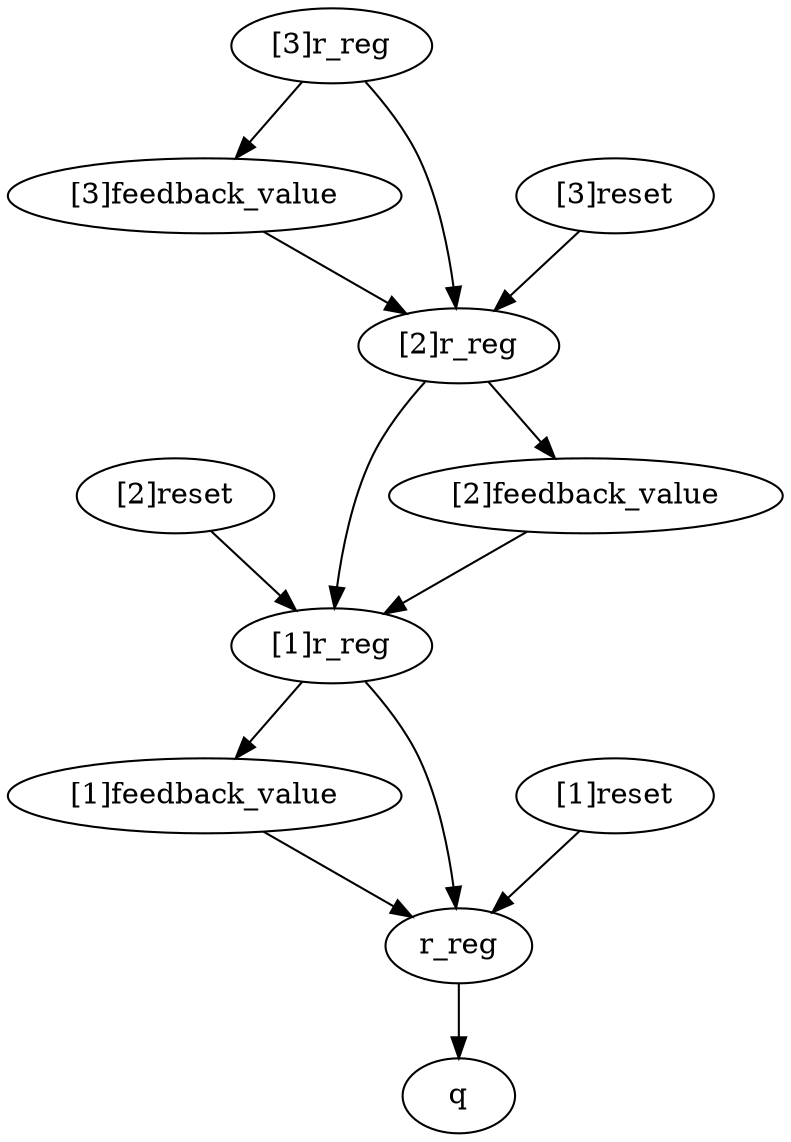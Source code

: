 strict digraph "" {
	"[2]reset"	[complexity=9,
		importance=4.01369893551,
		rank=0.44596654839];
	"[1]r_reg"	[complexity=8,
		importance=1.28767132759,
		rank=0.160958915949];
	"[2]reset" -> "[1]r_reg";
	"[1]feedback_value"	[complexity=5,
		importance=0.849315047264,
		rank=0.169863009453];
	r_reg	[complexity=2,
		importance=0.643835663795,
		rank=0.321917831898];
	"[1]feedback_value" -> r_reg;
	"[1]r_reg" -> "[1]feedback_value";
	"[1]r_reg" -> r_reg;
	"[3]feedback_value"	[complexity=17,
		importance=2.13698637486,
		rank=0.125705080874];
	"[2]r_reg"	[complexity=14,
		importance=1.93150699139,
		rank=0.137964785099];
	"[3]feedback_value" -> "[2]r_reg";
	"[2]r_reg" -> "[1]r_reg";
	"[2]feedback_value"	[complexity=11,
		importance=1.49315071106,
		rank=0.135740973733];
	"[2]r_reg" -> "[2]feedback_value";
	"[2]feedback_value" -> "[1]r_reg";
	"[3]r_reg"	[complexity=20,
		importance=2.57534265518,
		rank=0.128767132759];
	"[3]r_reg" -> "[3]feedback_value";
	"[3]r_reg" -> "[2]r_reg";
	q	[complexity=0,
		importance=0.205479383469,
		rank=0.0];
	r_reg -> q;
	"[1]reset"	[complexity=3,
		importance=2.08219194412,
		rank=0.694063981374];
	"[1]reset" -> r_reg;
	"[3]reset"	[complexity=15,
		importance=5.9452059269,
		rank=0.396347061793];
	"[3]reset" -> "[2]r_reg";
}
